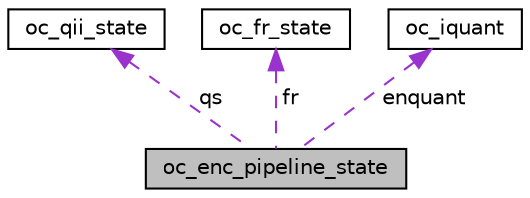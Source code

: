 digraph "oc_enc_pipeline_state"
{
  edge [fontname="Helvetica",fontsize="10",labelfontname="Helvetica",labelfontsize="10"];
  node [fontname="Helvetica",fontsize="10",shape=record];
  Node1 [label="oc_enc_pipeline_state",height=0.2,width=0.4,color="black", fillcolor="grey75", style="filled", fontcolor="black"];
  Node2 -> Node1 [dir="back",color="darkorchid3",fontsize="10",style="dashed",label=" qs" ,fontname="Helvetica"];
  Node2 [label="oc_qii_state",height=0.2,width=0.4,color="black", fillcolor="white", style="filled",URL="$structoc__qii__state.html"];
  Node3 -> Node1 [dir="back",color="darkorchid3",fontsize="10",style="dashed",label=" fr" ,fontname="Helvetica"];
  Node3 [label="oc_fr_state",height=0.2,width=0.4,color="black", fillcolor="white", style="filled",URL="$structoc__fr__state.html"];
  Node4 -> Node1 [dir="back",color="darkorchid3",fontsize="10",style="dashed",label=" enquant" ,fontname="Helvetica"];
  Node4 [label="oc_iquant",height=0.2,width=0.4,color="black", fillcolor="white", style="filled",URL="$structoc__iquant.html"];
}
